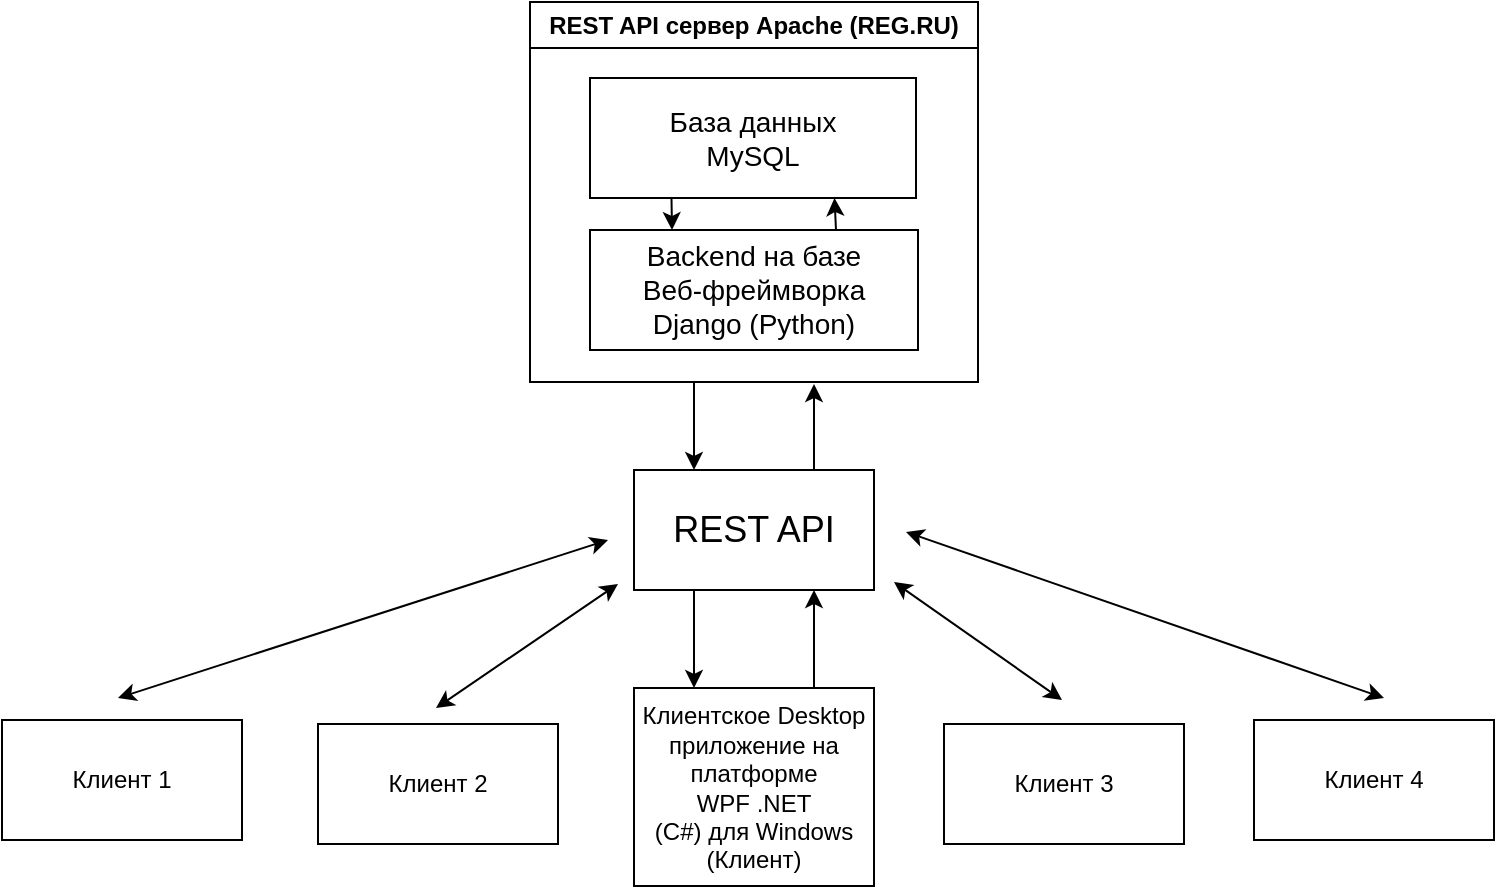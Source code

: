 <mxfile version="26.2.12">
  <diagram name="Страница — 1" id="Mf_--TLKNzcugO1Mt_mn">
    <mxGraphModel dx="1428" dy="751" grid="0" gridSize="10" guides="1" tooltips="1" connect="1" arrows="1" fold="1" page="1" pageScale="1" pageWidth="827" pageHeight="1169" background="none" math="0" shadow="0">
      <root>
        <mxCell id="0" />
        <mxCell id="1" parent="0" />
        <mxCell id="oXhWG6Ju0qooGjyq5Nin-11" style="edgeStyle=orthogonalEdgeStyle;rounded=0;orthogonalLoop=1;jettySize=auto;html=1;exitX=0.25;exitY=1;exitDx=0;exitDy=0;entryX=0.25;entryY=0;entryDx=0;entryDy=0;" edge="1" parent="1" source="oXhWG6Ju0qooGjyq5Nin-2" target="oXhWG6Ju0qooGjyq5Nin-7">
          <mxGeometry relative="1" as="geometry">
            <Array as="points">
              <mxPoint x="384" y="333" />
            </Array>
          </mxGeometry>
        </mxCell>
        <mxCell id="oXhWG6Ju0qooGjyq5Nin-2" value="REST API сервер Apache (REG.RU)" style="swimlane;whiteSpace=wrap;html=1;" vertex="1" parent="1">
          <mxGeometry x="302" y="143" width="224" height="190" as="geometry">
            <mxRectangle x="284" y="130" width="130" height="30" as="alternateBounds" />
          </mxGeometry>
        </mxCell>
        <mxCell id="oXhWG6Ju0qooGjyq5Nin-9" style="edgeStyle=orthogonalEdgeStyle;rounded=0;orthogonalLoop=1;jettySize=auto;html=1;exitX=0.25;exitY=1;exitDx=0;exitDy=0;entryX=0.25;entryY=0;entryDx=0;entryDy=0;" edge="1" parent="oXhWG6Ju0qooGjyq5Nin-2" source="oXhWG6Ju0qooGjyq5Nin-4" target="oXhWG6Ju0qooGjyq5Nin-6">
          <mxGeometry relative="1" as="geometry" />
        </mxCell>
        <mxCell id="oXhWG6Ju0qooGjyq5Nin-4" value="&lt;div&gt;&lt;font style=&quot;font-size: 14px;&quot;&gt;База данных&lt;/font&gt;&lt;/div&gt;&lt;div&gt;&lt;font style=&quot;font-size: 14px;&quot;&gt;MySQL&lt;/font&gt;&lt;/div&gt;" style="rounded=0;whiteSpace=wrap;html=1;" vertex="1" parent="oXhWG6Ju0qooGjyq5Nin-2">
          <mxGeometry x="30" y="38" width="163" height="60" as="geometry" />
        </mxCell>
        <mxCell id="oXhWG6Ju0qooGjyq5Nin-10" style="edgeStyle=orthogonalEdgeStyle;rounded=0;orthogonalLoop=1;jettySize=auto;html=1;exitX=0.75;exitY=0;exitDx=0;exitDy=0;entryX=0.75;entryY=1;entryDx=0;entryDy=0;" edge="1" parent="oXhWG6Ju0qooGjyq5Nin-2" source="oXhWG6Ju0qooGjyq5Nin-6" target="oXhWG6Ju0qooGjyq5Nin-4">
          <mxGeometry relative="1" as="geometry" />
        </mxCell>
        <mxCell id="oXhWG6Ju0qooGjyq5Nin-6" value="&lt;div&gt;&lt;font style=&quot;font-size: 14px;&quot;&gt;Backend на базе&lt;/font&gt;&lt;/div&gt;&lt;div&gt;&lt;font style=&quot;font-size: 14px;&quot;&gt;Веб-фреймворка&lt;/font&gt;&lt;/div&gt;&lt;div&gt;&lt;font style=&quot;font-size: 14px;&quot;&gt;Django (Python)&lt;/font&gt;&lt;/div&gt;" style="rounded=0;whiteSpace=wrap;html=1;" vertex="1" parent="oXhWG6Ju0qooGjyq5Nin-2">
          <mxGeometry x="30" y="114" width="164" height="60" as="geometry" />
        </mxCell>
        <mxCell id="oXhWG6Ju0qooGjyq5Nin-12" style="edgeStyle=orthogonalEdgeStyle;rounded=0;orthogonalLoop=1;jettySize=auto;html=1;exitX=0.75;exitY=0;exitDx=0;exitDy=0;" edge="1" parent="1" source="oXhWG6Ju0qooGjyq5Nin-7">
          <mxGeometry relative="1" as="geometry">
            <mxPoint x="444" y="334" as="targetPoint" />
          </mxGeometry>
        </mxCell>
        <mxCell id="oXhWG6Ju0qooGjyq5Nin-13" style="edgeStyle=orthogonalEdgeStyle;rounded=0;orthogonalLoop=1;jettySize=auto;html=1;exitX=0.25;exitY=1;exitDx=0;exitDy=0;entryX=0.25;entryY=0;entryDx=0;entryDy=0;" edge="1" parent="1" source="oXhWG6Ju0qooGjyq5Nin-7" target="oXhWG6Ju0qooGjyq5Nin-8">
          <mxGeometry relative="1" as="geometry" />
        </mxCell>
        <mxCell id="oXhWG6Ju0qooGjyq5Nin-7" value="&lt;div&gt;&lt;font style=&quot;font-size: 18px;&quot;&gt;REST API&lt;/font&gt;&lt;/div&gt;" style="rounded=0;whiteSpace=wrap;html=1;" vertex="1" parent="1">
          <mxGeometry x="354" y="377" width="120" height="60" as="geometry" />
        </mxCell>
        <mxCell id="oXhWG6Ju0qooGjyq5Nin-14" style="edgeStyle=orthogonalEdgeStyle;rounded=0;orthogonalLoop=1;jettySize=auto;html=1;exitX=0.75;exitY=0;exitDx=0;exitDy=0;entryX=0.75;entryY=1;entryDx=0;entryDy=0;" edge="1" parent="1" source="oXhWG6Ju0qooGjyq5Nin-8" target="oXhWG6Ju0qooGjyq5Nin-7">
          <mxGeometry relative="1" as="geometry" />
        </mxCell>
        <mxCell id="oXhWG6Ju0qooGjyq5Nin-8" value="&lt;div&gt;Клиентское Desktop&lt;/div&gt;&lt;div&gt;приложение на платформе&lt;/div&gt;&lt;div&gt;WPF .NET&lt;/div&gt;&lt;div&gt;(C#) для Windows&lt;/div&gt;&lt;div&gt;(Клиент)&lt;/div&gt;" style="rounded=0;whiteSpace=wrap;html=1;" vertex="1" parent="1">
          <mxGeometry x="354" y="486" width="120" height="99" as="geometry" />
        </mxCell>
        <mxCell id="oXhWG6Ju0qooGjyq5Nin-15" value="Клиент 2" style="rounded=0;whiteSpace=wrap;html=1;" vertex="1" parent="1">
          <mxGeometry x="196" y="504" width="120" height="60" as="geometry" />
        </mxCell>
        <mxCell id="oXhWG6Ju0qooGjyq5Nin-16" value="&lt;div&gt;Клиент 3&lt;/div&gt;" style="rounded=0;whiteSpace=wrap;html=1;" vertex="1" parent="1">
          <mxGeometry x="509" y="504" width="120" height="60" as="geometry" />
        </mxCell>
        <mxCell id="oXhWG6Ju0qooGjyq5Nin-17" value="&lt;div&gt;Клиент 1&lt;/div&gt;" style="rounded=0;whiteSpace=wrap;html=1;" vertex="1" parent="1">
          <mxGeometry x="38" y="502" width="120" height="60" as="geometry" />
        </mxCell>
        <mxCell id="oXhWG6Ju0qooGjyq5Nin-18" value="&lt;div&gt;Клиент 4&lt;/div&gt;" style="rounded=0;whiteSpace=wrap;html=1;" vertex="1" parent="1">
          <mxGeometry x="664" y="502" width="120" height="60" as="geometry" />
        </mxCell>
        <mxCell id="oXhWG6Ju0qooGjyq5Nin-21" value="" style="endArrow=classic;startArrow=classic;html=1;rounded=0;" edge="1" parent="1">
          <mxGeometry width="50" height="50" relative="1" as="geometry">
            <mxPoint x="255" y="496" as="sourcePoint" />
            <mxPoint x="346" y="434" as="targetPoint" />
          </mxGeometry>
        </mxCell>
        <mxCell id="oXhWG6Ju0qooGjyq5Nin-23" value="" style="endArrow=classic;startArrow=classic;html=1;rounded=0;" edge="1" parent="1">
          <mxGeometry width="50" height="50" relative="1" as="geometry">
            <mxPoint x="96" y="491" as="sourcePoint" />
            <mxPoint x="341" y="412" as="targetPoint" />
          </mxGeometry>
        </mxCell>
        <mxCell id="oXhWG6Ju0qooGjyq5Nin-24" value="" style="endArrow=classic;startArrow=classic;html=1;rounded=0;" edge="1" parent="1">
          <mxGeometry width="50" height="50" relative="1" as="geometry">
            <mxPoint x="484" y="433" as="sourcePoint" />
            <mxPoint x="568" y="492" as="targetPoint" />
          </mxGeometry>
        </mxCell>
        <mxCell id="oXhWG6Ju0qooGjyq5Nin-25" value="" style="endArrow=classic;startArrow=classic;html=1;rounded=0;" edge="1" parent="1">
          <mxGeometry width="50" height="50" relative="1" as="geometry">
            <mxPoint x="490" y="408" as="sourcePoint" />
            <mxPoint x="729" y="491" as="targetPoint" />
          </mxGeometry>
        </mxCell>
      </root>
    </mxGraphModel>
  </diagram>
</mxfile>
